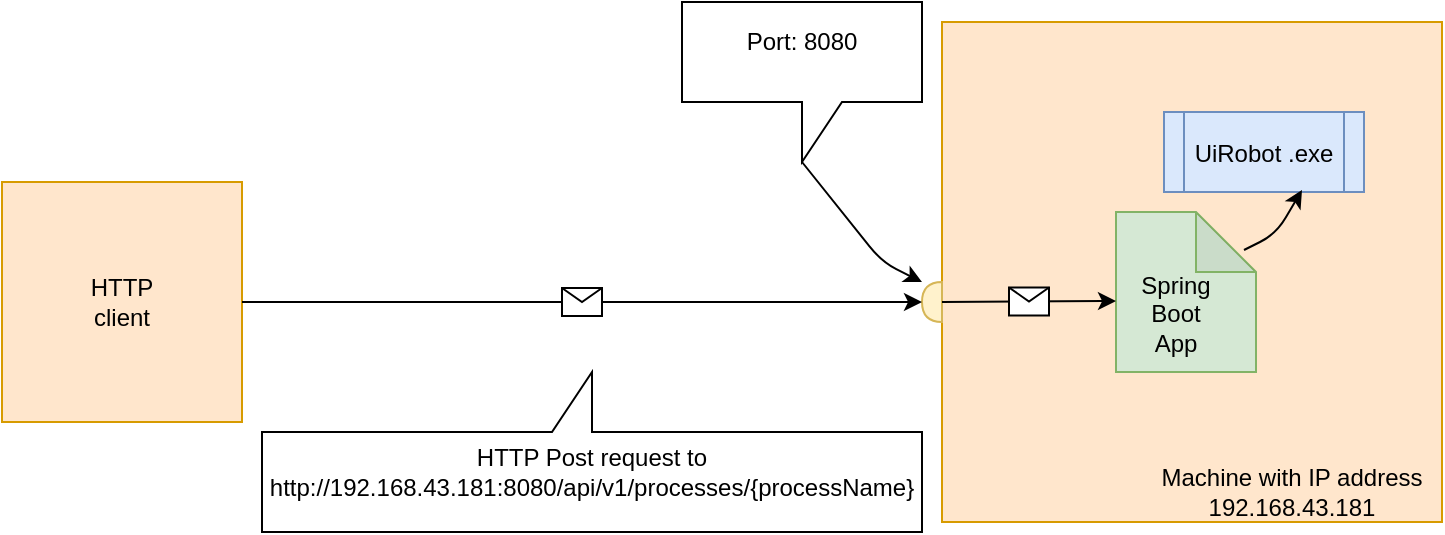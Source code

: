 <mxfile version="14.6.11" type="github"><diagram id="ag5w48w7YvSV-2aS0-dV" name="Page-1"><mxGraphModel dx="868" dy="463" grid="1" gridSize="10" guides="1" tooltips="1" connect="1" arrows="1" fold="1" page="1" pageScale="1" pageWidth="827" pageHeight="1169" math="0" shadow="0"><root><mxCell id="0"/><mxCell id="1" parent="0"/><mxCell id="0ywM4iCvwq6Bmo-DK8pW-1" value="" style="whiteSpace=wrap;html=1;aspect=fixed;fillColor=#ffe6cc;strokeColor=#d79b00;" parent="1" vertex="1"><mxGeometry x="550" y="100" width="250" height="250" as="geometry"/></mxCell><mxCell id="0ywM4iCvwq6Bmo-DK8pW-4" value="" style="shape=note;whiteSpace=wrap;html=1;backgroundOutline=1;darkOpacity=0.05;fillColor=#d5e8d4;strokeColor=#82b366;" parent="1" vertex="1"><mxGeometry x="637" y="195" width="70" height="80" as="geometry"/></mxCell><mxCell id="0ywM4iCvwq6Bmo-DK8pW-5" value="Spring Boot App" style="text;html=1;strokeColor=none;fillColor=none;align=center;verticalAlign=middle;whiteSpace=wrap;rounded=0;" parent="1" vertex="1"><mxGeometry x="647" y="236" width="40" height="20" as="geometry"/></mxCell><mxCell id="0ywM4iCvwq6Bmo-DK8pW-6" style="edgeStyle=orthogonalEdgeStyle;rounded=0;orthogonalLoop=1;jettySize=auto;html=1;exitX=0.5;exitY=1;exitDx=0;exitDy=0;" parent="1" source="0ywM4iCvwq6Bmo-DK8pW-5" target="0ywM4iCvwq6Bmo-DK8pW-5" edge="1"><mxGeometry relative="1" as="geometry"/></mxCell><mxCell id="0ywM4iCvwq6Bmo-DK8pW-7" value="" style="shape=process;whiteSpace=wrap;html=1;backgroundOutline=1;fillColor=#dae8fc;strokeColor=#6c8ebf;" parent="1" vertex="1"><mxGeometry x="661" y="145" width="100" height="40" as="geometry"/></mxCell><mxCell id="0ywM4iCvwq6Bmo-DK8pW-9" value="UiRobot .exe" style="text;html=1;strokeColor=none;fillColor=none;align=center;verticalAlign=middle;whiteSpace=wrap;rounded=0;" parent="1" vertex="1"><mxGeometry x="666" y="156" width="90" height="20" as="geometry"/></mxCell><mxCell id="0ywM4iCvwq6Bmo-DK8pW-14" value="" style="endArrow=classic;html=1;" parent="1" edge="1"><mxGeometry width="50" height="50" relative="1" as="geometry"><mxPoint x="701" y="214" as="sourcePoint"/><mxPoint x="730" y="184" as="targetPoint"/><Array as="points"><mxPoint x="717" y="206"/></Array></mxGeometry></mxCell><mxCell id="0ywM4iCvwq6Bmo-DK8pW-16" value="Machine with IP address 192.168.43.181" style="text;html=1;strokeColor=none;fillColor=none;align=center;verticalAlign=middle;whiteSpace=wrap;rounded=0;" parent="1" vertex="1"><mxGeometry x="650" y="330" width="150" height="10" as="geometry"/></mxCell><mxCell id="0ywM4iCvwq6Bmo-DK8pW-19" value="" style="shape=or;whiteSpace=wrap;html=1;direction=west;fillColor=#fff2cc;strokeColor=#d6b656;" parent="1" vertex="1"><mxGeometry x="540" y="230" width="10" height="20" as="geometry"/></mxCell><mxCell id="0ywM4iCvwq6Bmo-DK8pW-21" value="" style="endArrow=classic;html=1;exitX=0;exitY=0.5;exitDx=0;exitDy=0;exitPerimeter=0;" parent="1" source="0ywM4iCvwq6Bmo-DK8pW-19" edge="1"><mxGeometry relative="1" as="geometry"><mxPoint x="560" y="240" as="sourcePoint"/><mxPoint x="637" y="239.5" as="targetPoint"/></mxGeometry></mxCell><mxCell id="0ywM4iCvwq6Bmo-DK8pW-22" value="" style="shape=message;html=1;outlineConnect=0;" parent="0ywM4iCvwq6Bmo-DK8pW-21" vertex="1"><mxGeometry width="20" height="14" relative="1" as="geometry"><mxPoint x="-10" y="-7" as="offset"/></mxGeometry></mxCell><mxCell id="0ywM4iCvwq6Bmo-DK8pW-26" value="" style="endArrow=classic;html=1;exitX=0;exitY=0;exitDx=60;exitDy=80;exitPerimeter=0;" parent="1" source="0ywM4iCvwq6Bmo-DK8pW-28" edge="1"><mxGeometry width="50" height="50" relative="1" as="geometry"><mxPoint x="500" y="170" as="sourcePoint"/><mxPoint x="540" y="230" as="targetPoint"/><Array as="points"><mxPoint x="520" y="220"/></Array></mxGeometry></mxCell><mxCell id="0ywM4iCvwq6Bmo-DK8pW-28" value="" style="shape=callout;whiteSpace=wrap;html=1;perimeter=calloutPerimeter;" parent="1" vertex="1"><mxGeometry x="420" y="90" width="120" height="80" as="geometry"/></mxCell><mxCell id="0ywM4iCvwq6Bmo-DK8pW-30" value="Port: 8080" style="text;html=1;strokeColor=none;fillColor=none;align=center;verticalAlign=middle;whiteSpace=wrap;rounded=0;" parent="1" vertex="1"><mxGeometry x="425" y="100" width="110" height="20" as="geometry"/></mxCell><mxCell id="0ywM4iCvwq6Bmo-DK8pW-33" value="" style="whiteSpace=wrap;html=1;aspect=fixed;fillColor=#ffe6cc;strokeColor=#d79b00;" parent="1" vertex="1"><mxGeometry x="80" y="180" width="120" height="120" as="geometry"/></mxCell><mxCell id="0ywM4iCvwq6Bmo-DK8pW-34" value="HTTP client" style="text;html=1;strokeColor=none;fillColor=none;align=center;verticalAlign=middle;whiteSpace=wrap;rounded=0;" parent="1" vertex="1"><mxGeometry x="115" y="217.5" width="50" height="45" as="geometry"/></mxCell><mxCell id="0ywM4iCvwq6Bmo-DK8pW-37" value="" style="endArrow=classic;html=1;exitX=1;exitY=0.5;exitDx=0;exitDy=0;entryX=1;entryY=0.5;entryDx=0;entryDy=0;entryPerimeter=0;" parent="1" source="0ywM4iCvwq6Bmo-DK8pW-33" target="0ywM4iCvwq6Bmo-DK8pW-19" edge="1"><mxGeometry relative="1" as="geometry"><mxPoint x="325" y="242" as="sourcePoint"/><mxPoint x="425" y="242" as="targetPoint"/></mxGeometry></mxCell><mxCell id="0ywM4iCvwq6Bmo-DK8pW-38" value="" style="shape=message;html=1;outlineConnect=0;" parent="0ywM4iCvwq6Bmo-DK8pW-37" vertex="1"><mxGeometry width="20" height="14" relative="1" as="geometry"><mxPoint x="-10" y="-7" as="offset"/></mxGeometry></mxCell><mxCell id="0ywM4iCvwq6Bmo-DK8pW-40" value="" style="shape=callout;whiteSpace=wrap;html=1;perimeter=calloutPerimeter;direction=west;" parent="1" vertex="1"><mxGeometry x="210" y="275" width="330" height="80" as="geometry"/></mxCell><mxCell id="0ywM4iCvwq6Bmo-DK8pW-41" value="HTTP Post request to&lt;br&gt;http://192.168.43.181:8080/api/v1/processes/{processName}" style="text;html=1;strokeColor=none;fillColor=none;align=center;verticalAlign=middle;whiteSpace=wrap;rounded=0;" parent="1" vertex="1"><mxGeometry x="220" y="315" width="310" height="20" as="geometry"/></mxCell></root></mxGraphModel></diagram></mxfile>